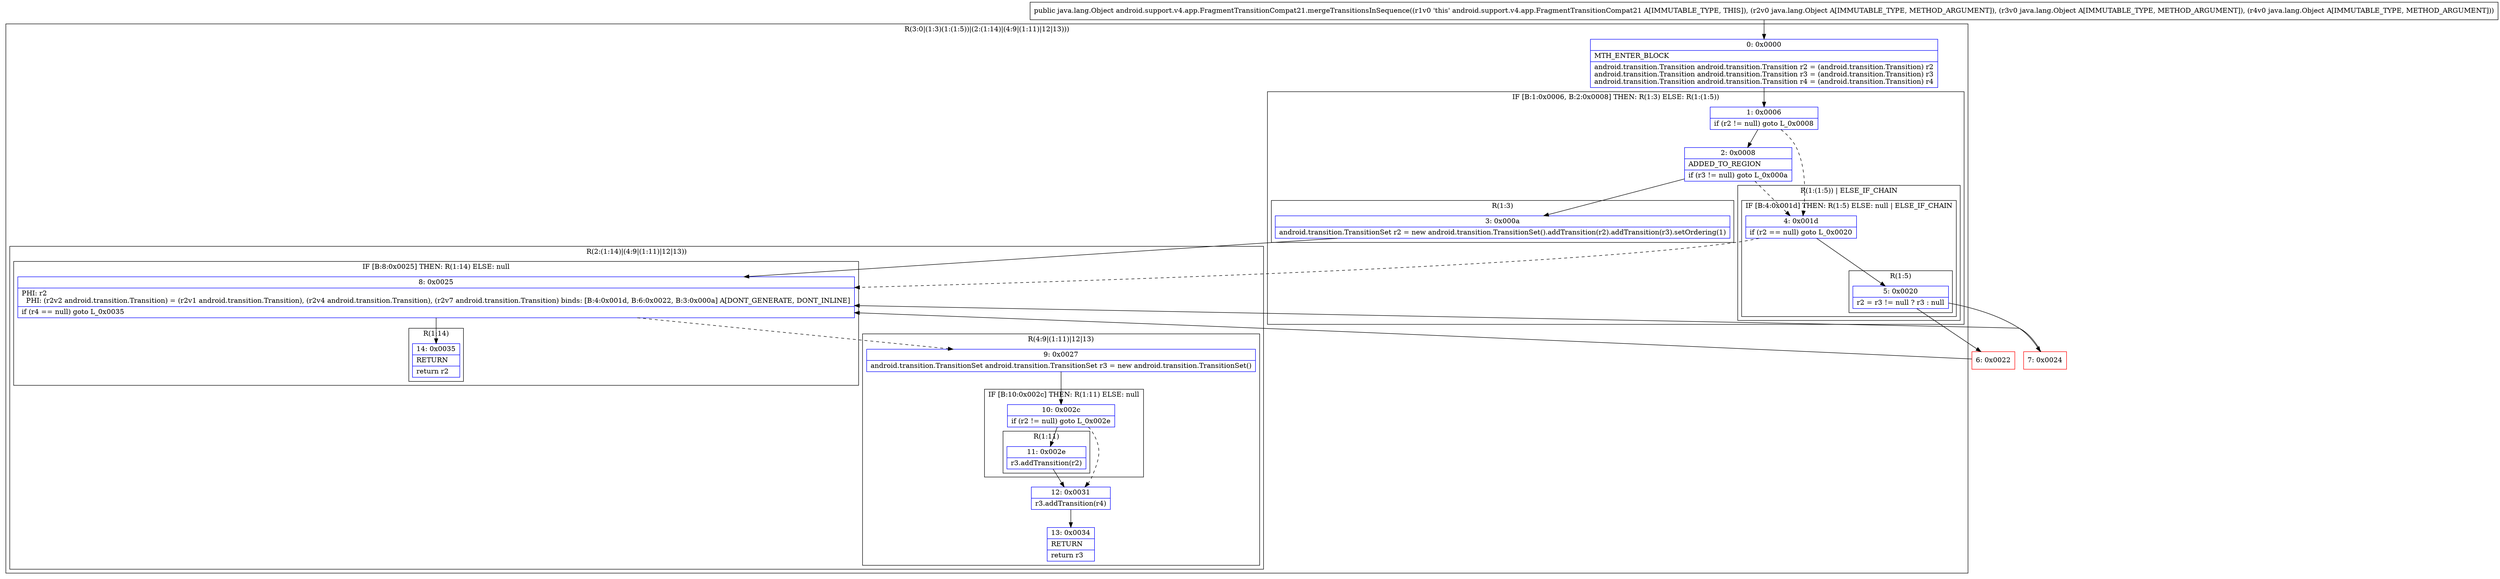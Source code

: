 digraph "CFG forandroid.support.v4.app.FragmentTransitionCompat21.mergeTransitionsInSequence(Ljava\/lang\/Object;Ljava\/lang\/Object;Ljava\/lang\/Object;)Ljava\/lang\/Object;" {
subgraph cluster_Region_755647609 {
label = "R(3:0|(1:3)(1:(1:5))|(2:(1:14)|(4:9|(1:11)|12|13)))";
node [shape=record,color=blue];
Node_0 [shape=record,label="{0\:\ 0x0000|MTH_ENTER_BLOCK\l|android.transition.Transition android.transition.Transition r2 = (android.transition.Transition) r2\landroid.transition.Transition android.transition.Transition r3 = (android.transition.Transition) r3\landroid.transition.Transition android.transition.Transition r4 = (android.transition.Transition) r4\l}"];
subgraph cluster_IfRegion_146857452 {
label = "IF [B:1:0x0006, B:2:0x0008] THEN: R(1:3) ELSE: R(1:(1:5))";
node [shape=record,color=blue];
Node_1 [shape=record,label="{1\:\ 0x0006|if (r2 != null) goto L_0x0008\l}"];
Node_2 [shape=record,label="{2\:\ 0x0008|ADDED_TO_REGION\l|if (r3 != null) goto L_0x000a\l}"];
subgraph cluster_Region_231863520 {
label = "R(1:3)";
node [shape=record,color=blue];
Node_3 [shape=record,label="{3\:\ 0x000a|android.transition.TransitionSet r2 = new android.transition.TransitionSet().addTransition(r2).addTransition(r3).setOrdering(1)\l}"];
}
subgraph cluster_Region_1680796743 {
label = "R(1:(1:5)) | ELSE_IF_CHAIN\l";
node [shape=record,color=blue];
subgraph cluster_IfRegion_2006345985 {
label = "IF [B:4:0x001d] THEN: R(1:5) ELSE: null | ELSE_IF_CHAIN\l";
node [shape=record,color=blue];
Node_4 [shape=record,label="{4\:\ 0x001d|if (r2 == null) goto L_0x0020\l}"];
subgraph cluster_Region_2062635456 {
label = "R(1:5)";
node [shape=record,color=blue];
Node_5 [shape=record,label="{5\:\ 0x0020|r2 = r3 != null ? r3 : null\l}"];
}
}
}
}
subgraph cluster_Region_1081388789 {
label = "R(2:(1:14)|(4:9|(1:11)|12|13))";
node [shape=record,color=blue];
subgraph cluster_IfRegion_1339488096 {
label = "IF [B:8:0x0025] THEN: R(1:14) ELSE: null";
node [shape=record,color=blue];
Node_8 [shape=record,label="{8\:\ 0x0025|PHI: r2 \l  PHI: (r2v2 android.transition.Transition) = (r2v1 android.transition.Transition), (r2v4 android.transition.Transition), (r2v7 android.transition.Transition) binds: [B:4:0x001d, B:6:0x0022, B:3:0x000a] A[DONT_GENERATE, DONT_INLINE]\l|if (r4 == null) goto L_0x0035\l}"];
subgraph cluster_Region_127490402 {
label = "R(1:14)";
node [shape=record,color=blue];
Node_14 [shape=record,label="{14\:\ 0x0035|RETURN\l|return r2\l}"];
}
}
subgraph cluster_Region_46785969 {
label = "R(4:9|(1:11)|12|13)";
node [shape=record,color=blue];
Node_9 [shape=record,label="{9\:\ 0x0027|android.transition.TransitionSet android.transition.TransitionSet r3 = new android.transition.TransitionSet()\l}"];
subgraph cluster_IfRegion_99470213 {
label = "IF [B:10:0x002c] THEN: R(1:11) ELSE: null";
node [shape=record,color=blue];
Node_10 [shape=record,label="{10\:\ 0x002c|if (r2 != null) goto L_0x002e\l}"];
subgraph cluster_Region_189548905 {
label = "R(1:11)";
node [shape=record,color=blue];
Node_11 [shape=record,label="{11\:\ 0x002e|r3.addTransition(r2)\l}"];
}
}
Node_12 [shape=record,label="{12\:\ 0x0031|r3.addTransition(r4)\l}"];
Node_13 [shape=record,label="{13\:\ 0x0034|RETURN\l|return r3\l}"];
}
}
}
Node_6 [shape=record,color=red,label="{6\:\ 0x0022}"];
Node_7 [shape=record,color=red,label="{7\:\ 0x0024}"];
MethodNode[shape=record,label="{public java.lang.Object android.support.v4.app.FragmentTransitionCompat21.mergeTransitionsInSequence((r1v0 'this' android.support.v4.app.FragmentTransitionCompat21 A[IMMUTABLE_TYPE, THIS]), (r2v0 java.lang.Object A[IMMUTABLE_TYPE, METHOD_ARGUMENT]), (r3v0 java.lang.Object A[IMMUTABLE_TYPE, METHOD_ARGUMENT]), (r4v0 java.lang.Object A[IMMUTABLE_TYPE, METHOD_ARGUMENT])) }"];
MethodNode -> Node_0;
Node_0 -> Node_1;
Node_1 -> Node_2;
Node_1 -> Node_4[style=dashed];
Node_2 -> Node_3;
Node_2 -> Node_4[style=dashed];
Node_3 -> Node_8;
Node_4 -> Node_5;
Node_4 -> Node_8[style=dashed];
Node_5 -> Node_6;
Node_5 -> Node_7;
Node_8 -> Node_9[style=dashed];
Node_8 -> Node_14;
Node_9 -> Node_10;
Node_10 -> Node_11;
Node_10 -> Node_12[style=dashed];
Node_11 -> Node_12;
Node_12 -> Node_13;
Node_6 -> Node_8;
Node_7 -> Node_8;
}

